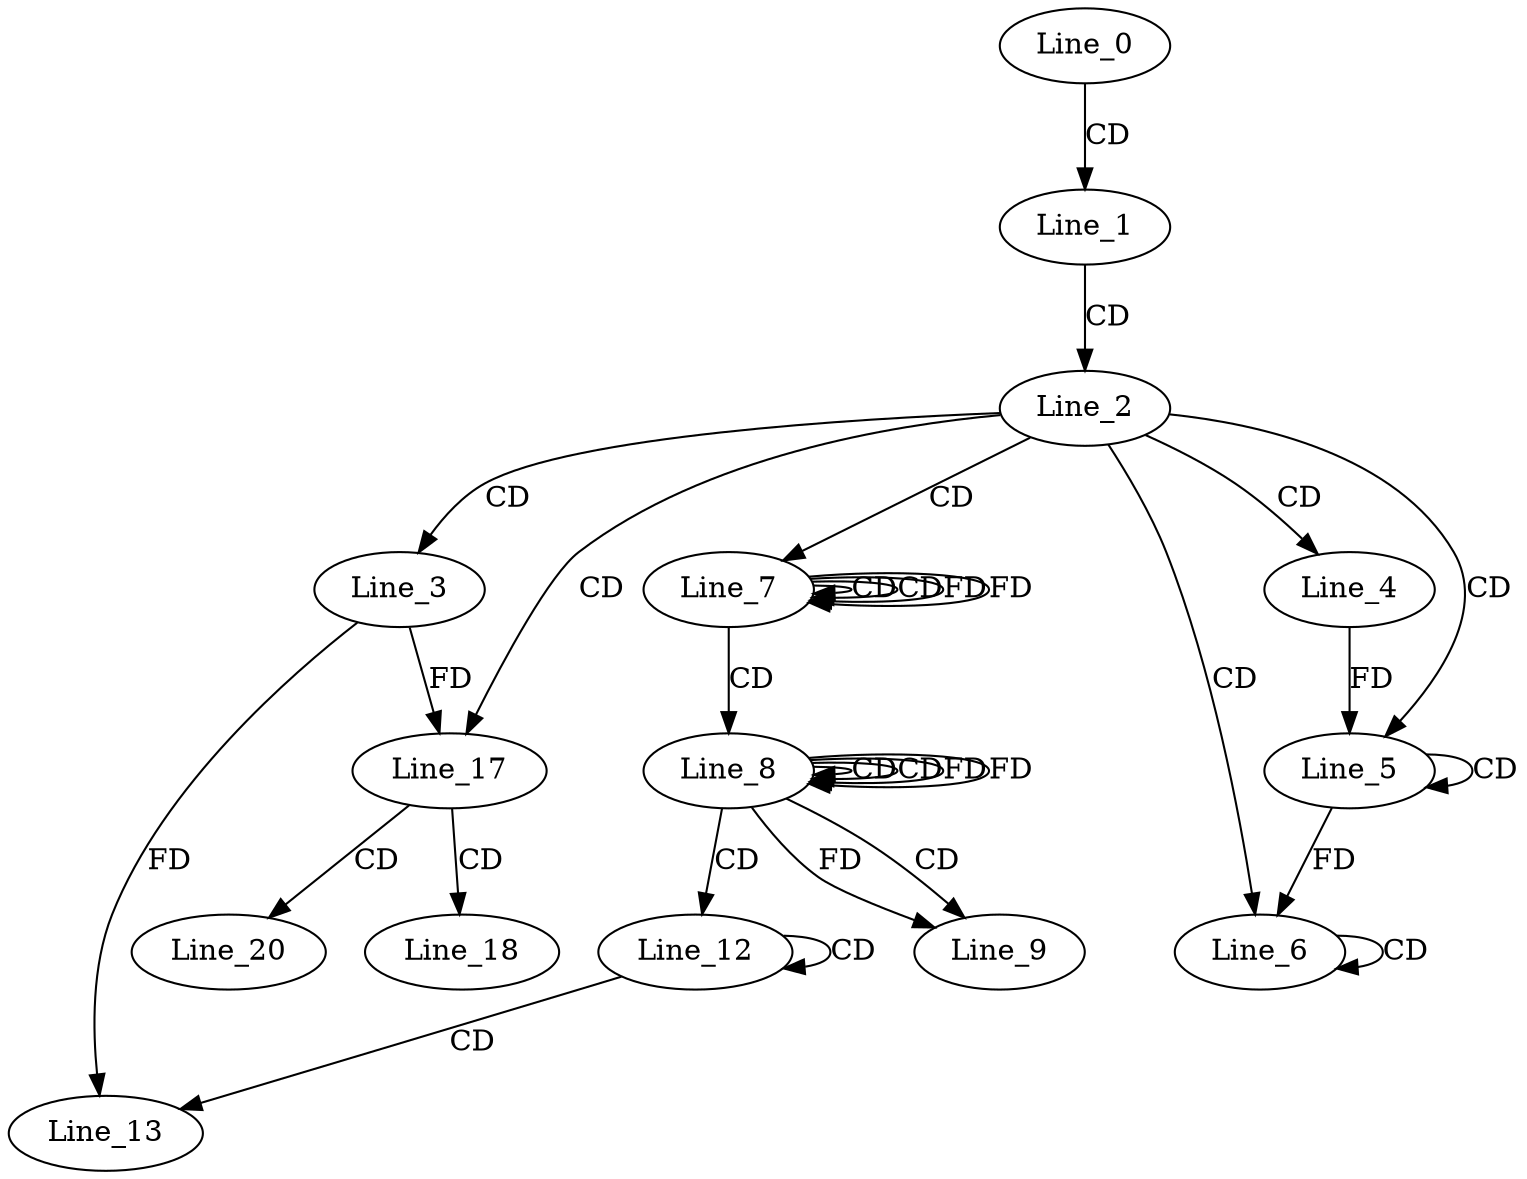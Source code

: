 digraph G {
  Line_0;
  Line_1;
  Line_2;
  Line_3;
  Line_4;
  Line_5;
  Line_5;
  Line_6;
  Line_6;
  Line_7;
  Line_7;
  Line_7;
  Line_8;
  Line_8;
  Line_8;
  Line_9;
  Line_12;
  Line_12;
  Line_13;
  Line_17;
  Line_18;
  Line_20;
  Line_0 -> Line_1 [ label="CD" ];
  Line_1 -> Line_2 [ label="CD" ];
  Line_2 -> Line_3 [ label="CD" ];
  Line_2 -> Line_4 [ label="CD" ];
  Line_2 -> Line_5 [ label="CD" ];
  Line_5 -> Line_5 [ label="CD" ];
  Line_4 -> Line_5 [ label="FD" ];
  Line_2 -> Line_6 [ label="CD" ];
  Line_6 -> Line_6 [ label="CD" ];
  Line_5 -> Line_6 [ label="FD" ];
  Line_2 -> Line_7 [ label="CD" ];
  Line_7 -> Line_7 [ label="CD" ];
  Line_7 -> Line_7 [ label="CD" ];
  Line_7 -> Line_7 [ label="FD" ];
  Line_7 -> Line_8 [ label="CD" ];
  Line_8 -> Line_8 [ label="CD" ];
  Line_8 -> Line_8 [ label="CD" ];
  Line_8 -> Line_8 [ label="FD" ];
  Line_8 -> Line_9 [ label="CD" ];
  Line_8 -> Line_9 [ label="FD" ];
  Line_8 -> Line_12 [ label="CD" ];
  Line_12 -> Line_12 [ label="CD" ];
  Line_12 -> Line_13 [ label="CD" ];
  Line_3 -> Line_13 [ label="FD" ];
  Line_2 -> Line_17 [ label="CD" ];
  Line_3 -> Line_17 [ label="FD" ];
  Line_17 -> Line_18 [ label="CD" ];
  Line_17 -> Line_20 [ label="CD" ];
  Line_7 -> Line_7 [ label="FD" ];
  Line_8 -> Line_8 [ label="FD" ];
}
